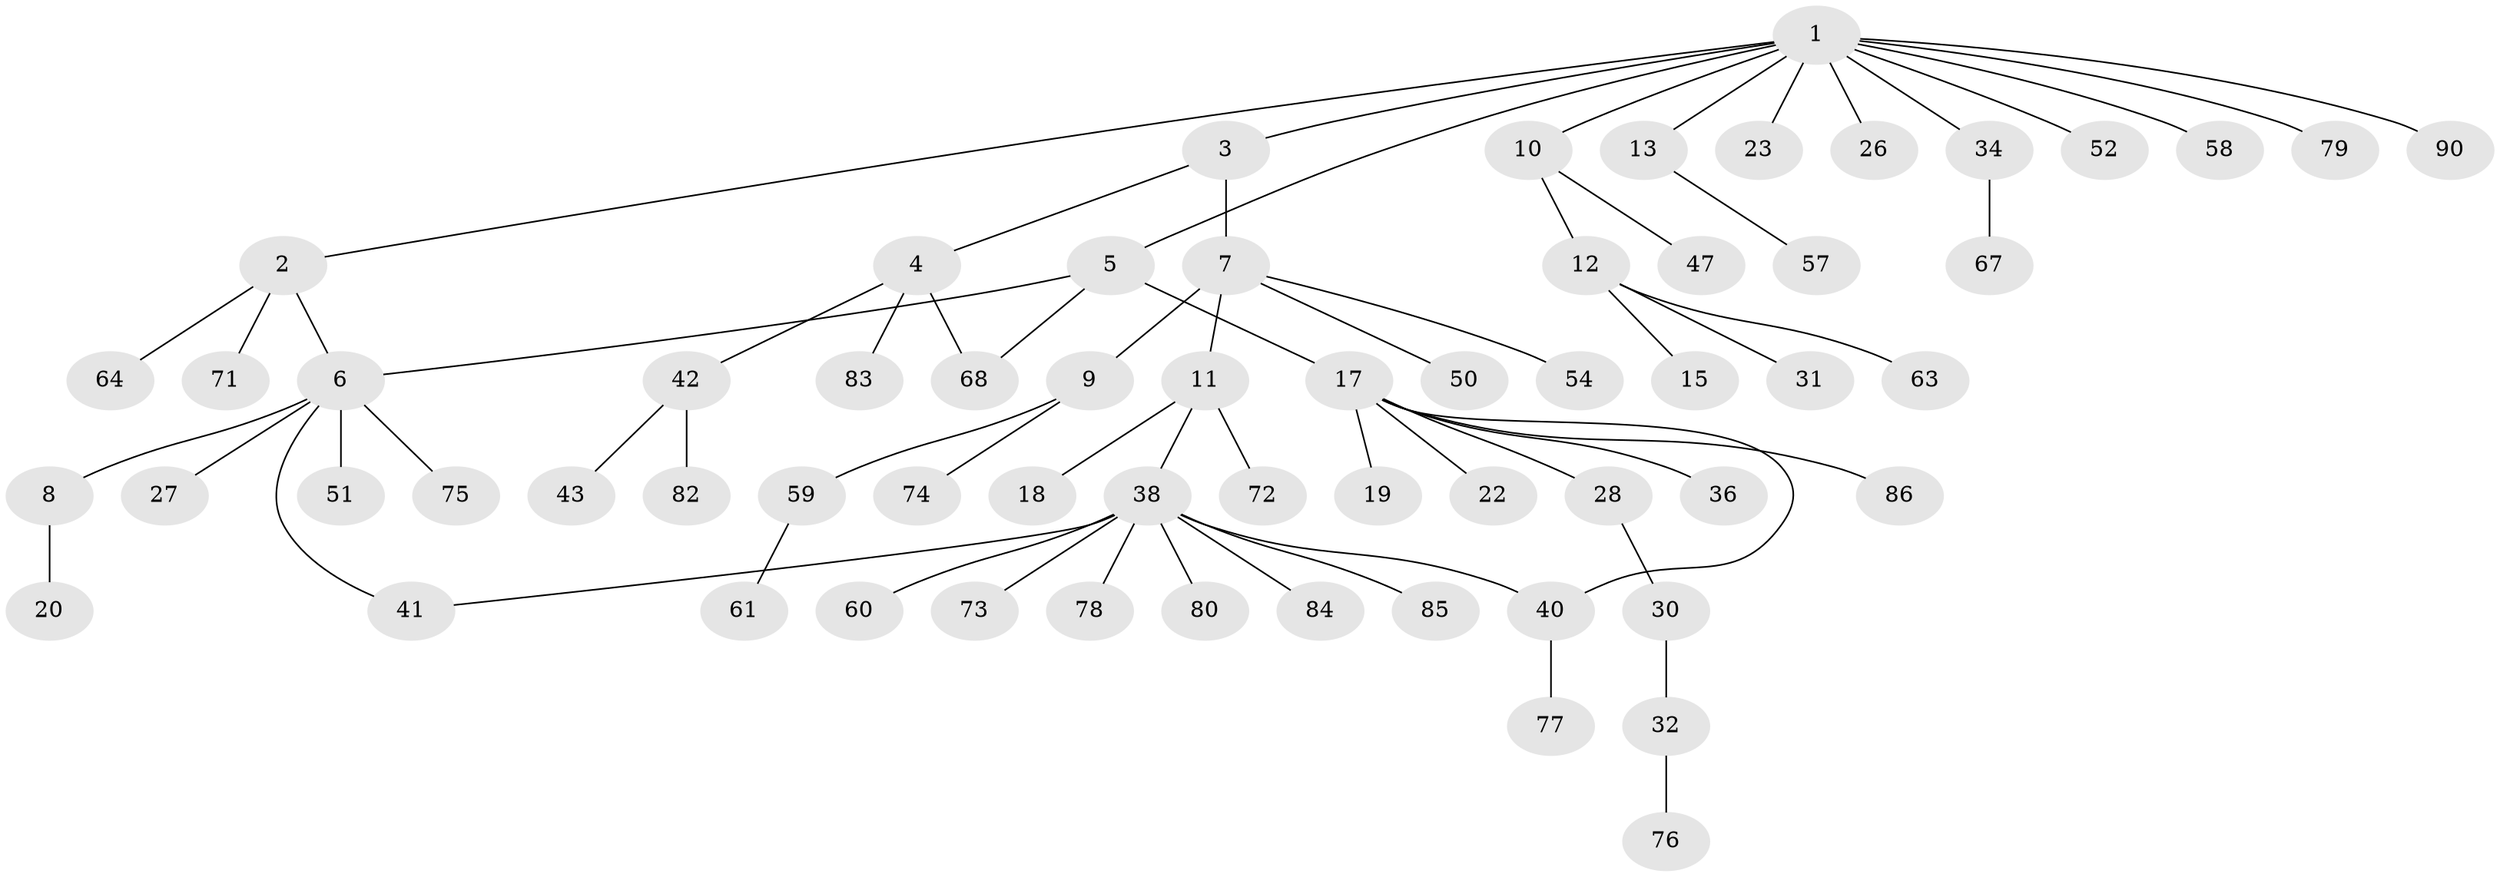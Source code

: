 // original degree distribution, {12: 0.010752688172043012, 5: 0.03225806451612903, 4: 0.053763440860215055, 8: 0.021505376344086023, 6: 0.010752688172043012, 3: 0.08602150537634409, 1: 0.5806451612903226, 2: 0.1935483870967742, 9: 0.010752688172043012}
// Generated by graph-tools (version 1.1) at 2025/11/02/27/25 16:11:09]
// undirected, 63 vertices, 66 edges
graph export_dot {
graph [start="1"]
  node [color=gray90,style=filled];
  1 [super="+16"];
  2 [super="+14"];
  3 [super="+45"];
  4 [super="+48"];
  5;
  6 [super="+24"];
  7 [super="+37"];
  8 [super="+21"];
  9 [super="+88"];
  10 [super="+33"];
  11 [super="+39"];
  12 [super="+25"];
  13 [super="+29"];
  15 [super="+46"];
  17 [super="+70"];
  18;
  19 [super="+92"];
  20 [super="+62"];
  22;
  23;
  26;
  27;
  28 [super="+49"];
  30 [super="+35"];
  31 [super="+93"];
  32 [super="+55"];
  34 [super="+44"];
  36;
  38 [super="+66"];
  40 [super="+65"];
  41;
  42 [super="+53"];
  43;
  47;
  50;
  51 [super="+56"];
  52;
  54;
  57 [super="+69"];
  58;
  59;
  60;
  61;
  63 [super="+91"];
  64;
  67;
  68 [super="+87"];
  71;
  72;
  73;
  74;
  75;
  76;
  77 [super="+81"];
  78;
  79;
  80 [super="+89"];
  82;
  83;
  84;
  85;
  86;
  90;
  1 -- 2;
  1 -- 3;
  1 -- 5;
  1 -- 10;
  1 -- 13;
  1 -- 26;
  1 -- 34;
  1 -- 52;
  1 -- 58;
  1 -- 79;
  1 -- 90;
  1 -- 23;
  2 -- 6;
  2 -- 64;
  2 -- 71;
  3 -- 4;
  3 -- 7;
  4 -- 42;
  4 -- 83;
  4 -- 68;
  5 -- 6;
  5 -- 17;
  5 -- 68;
  6 -- 8;
  6 -- 27;
  6 -- 41;
  6 -- 51;
  6 -- 75;
  7 -- 9;
  7 -- 11;
  7 -- 50;
  7 -- 54;
  8 -- 20;
  9 -- 59;
  9 -- 74;
  10 -- 12;
  10 -- 47;
  11 -- 18;
  11 -- 38;
  11 -- 72;
  12 -- 15;
  12 -- 31;
  12 -- 63;
  13 -- 57;
  17 -- 19;
  17 -- 22;
  17 -- 28;
  17 -- 36;
  17 -- 40;
  17 -- 86;
  28 -- 30;
  30 -- 32;
  32 -- 76;
  34 -- 67;
  38 -- 40;
  38 -- 41;
  38 -- 60;
  38 -- 73;
  38 -- 78;
  38 -- 80;
  38 -- 85;
  38 -- 84;
  40 -- 77;
  42 -- 43;
  42 -- 82;
  59 -- 61;
}

